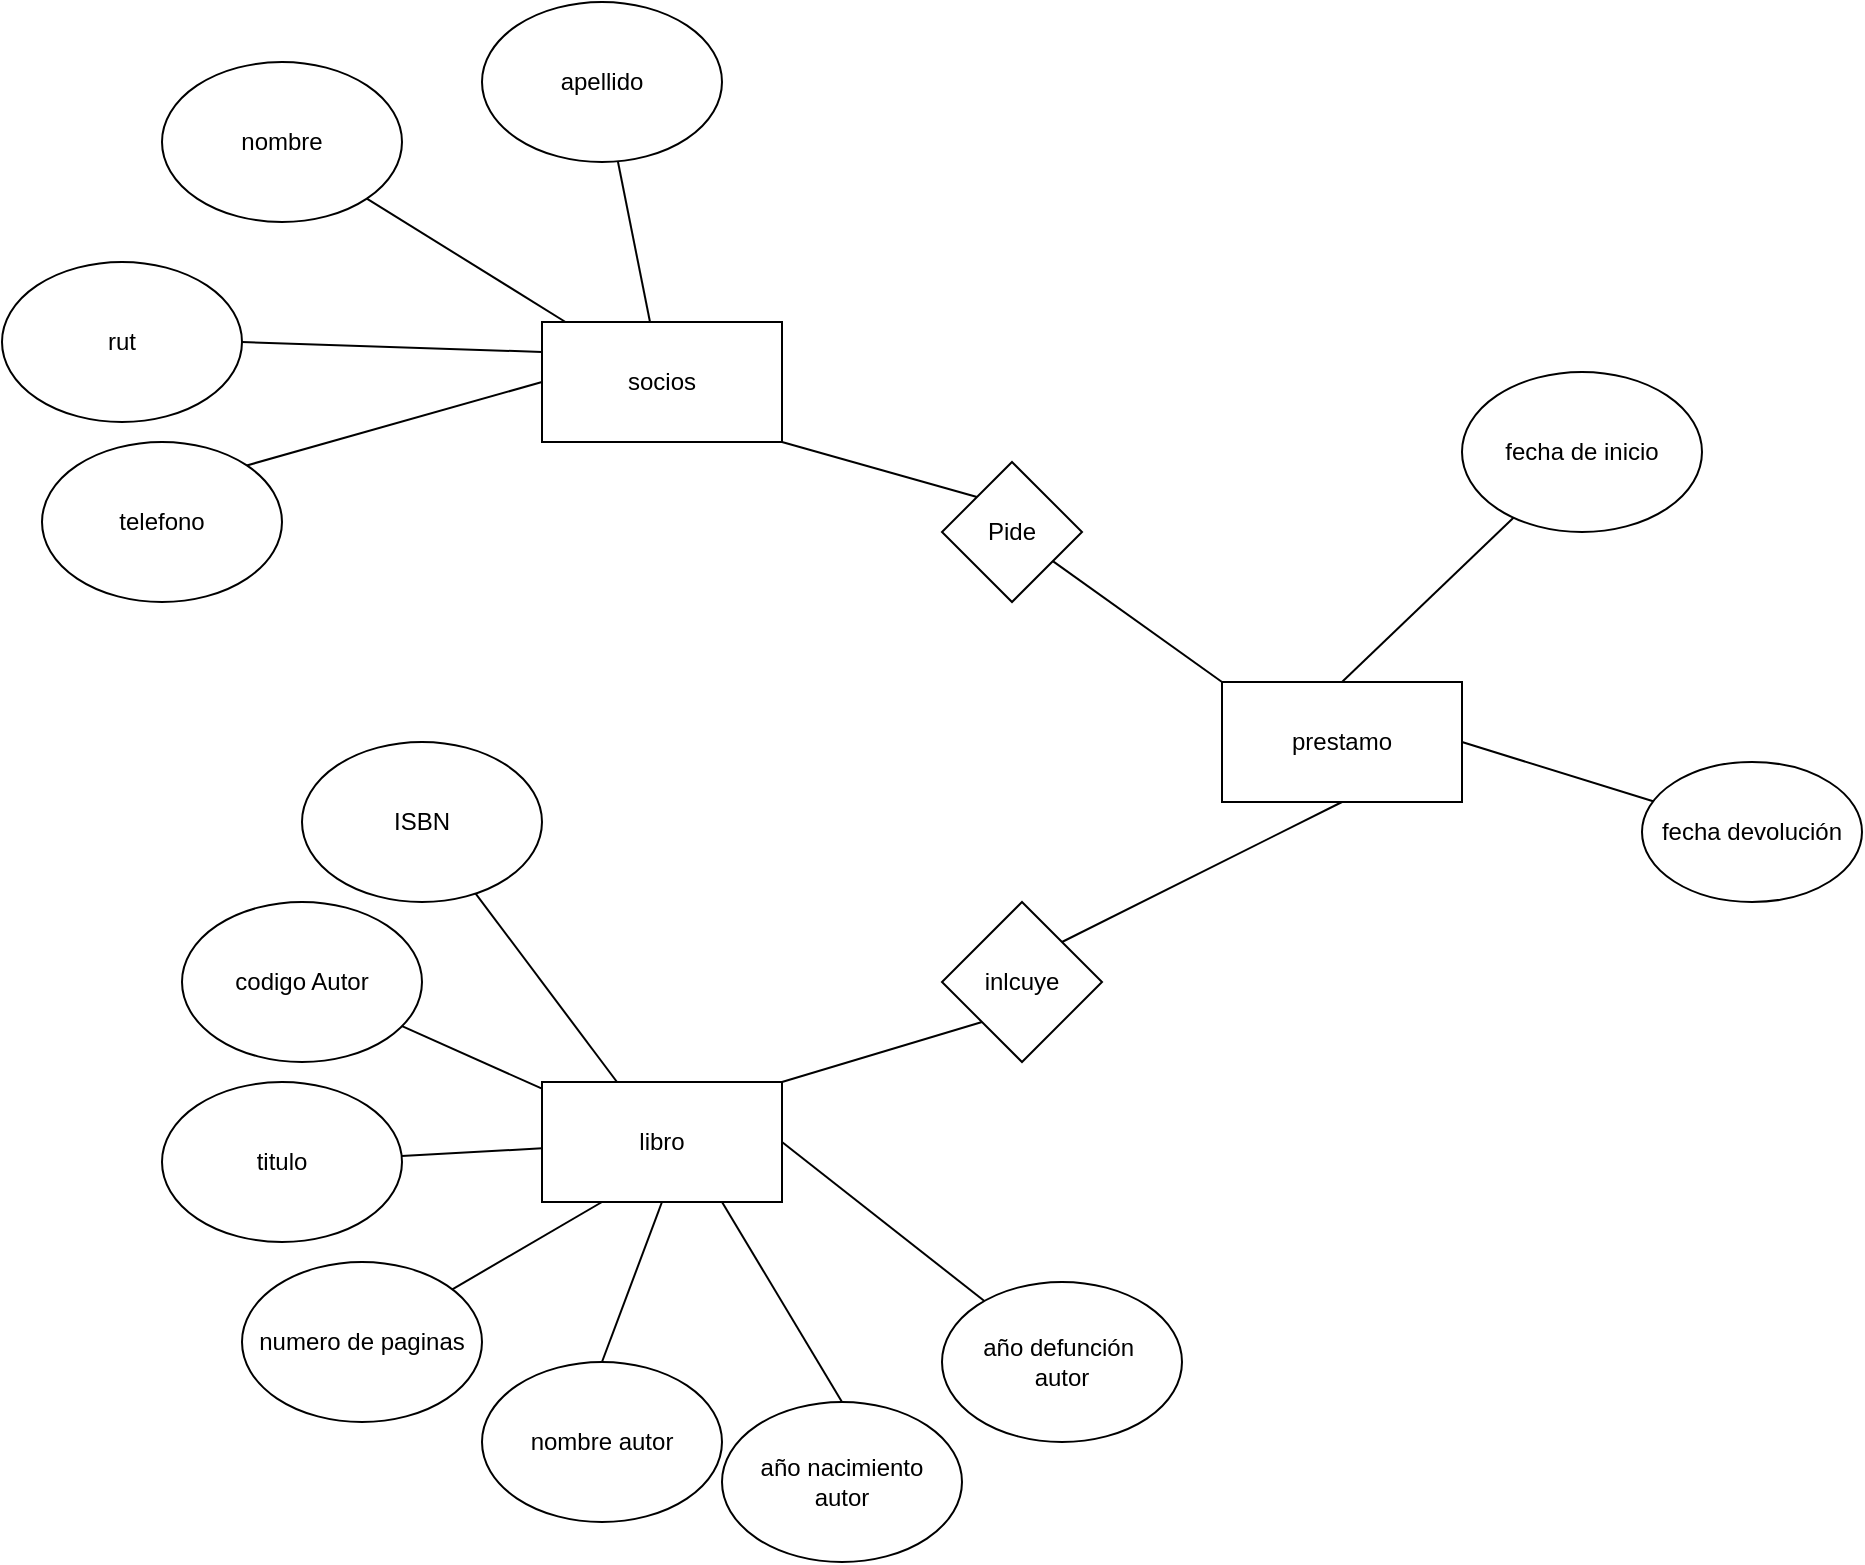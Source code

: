 <mxfile version="18.2.0" type="github" pages="2">
  <diagram name="Page-1" id="ad52d381-51e7-2e0d-a935-2d0ddd2fd229">
    <mxGraphModel dx="868" dy="1300" grid="1" gridSize="10" guides="1" tooltips="1" connect="1" arrows="1" fold="1" page="1" pageScale="1" pageWidth="1100" pageHeight="850" background="none" math="0" shadow="0">
      <root>
        <mxCell id="0" />
        <mxCell id="1" parent="0" />
        <mxCell id="y0bokvhBfqsvzistaxlt-1" value="socios&lt;br&gt;" style="rounded=0;whiteSpace=wrap;html=1;" vertex="1" parent="1">
          <mxGeometry x="370" y="200" width="120" height="60" as="geometry" />
        </mxCell>
        <mxCell id="y0bokvhBfqsvzistaxlt-2" value="libro" style="rounded=0;whiteSpace=wrap;html=1;" vertex="1" parent="1">
          <mxGeometry x="370" y="580" width="120" height="60" as="geometry" />
        </mxCell>
        <mxCell id="y0bokvhBfqsvzistaxlt-3" value="prestamo" style="rounded=0;whiteSpace=wrap;html=1;" vertex="1" parent="1">
          <mxGeometry x="710" y="380" width="120" height="60" as="geometry" />
        </mxCell>
        <mxCell id="y0bokvhBfqsvzistaxlt-4" value="telefono" style="ellipse;whiteSpace=wrap;html=1;" vertex="1" parent="1">
          <mxGeometry x="120" y="260" width="120" height="80" as="geometry" />
        </mxCell>
        <mxCell id="y0bokvhBfqsvzistaxlt-5" value="rut" style="ellipse;whiteSpace=wrap;html=1;" vertex="1" parent="1">
          <mxGeometry x="100" y="170" width="120" height="80" as="geometry" />
        </mxCell>
        <mxCell id="y0bokvhBfqsvzistaxlt-6" value="codigo Autor" style="ellipse;whiteSpace=wrap;html=1;" vertex="1" parent="1">
          <mxGeometry x="190" y="490" width="120" height="80" as="geometry" />
        </mxCell>
        <mxCell id="y0bokvhBfqsvzistaxlt-7" value="ISBN" style="ellipse;whiteSpace=wrap;html=1;" vertex="1" parent="1">
          <mxGeometry x="250" y="410" width="120" height="80" as="geometry" />
        </mxCell>
        <mxCell id="y0bokvhBfqsvzistaxlt-8" value="apellido" style="ellipse;whiteSpace=wrap;html=1;" vertex="1" parent="1">
          <mxGeometry x="340" y="40" width="120" height="80" as="geometry" />
        </mxCell>
        <mxCell id="y0bokvhBfqsvzistaxlt-9" value="nombre" style="ellipse;whiteSpace=wrap;html=1;" vertex="1" parent="1">
          <mxGeometry x="180" y="70" width="120" height="80" as="geometry" />
        </mxCell>
        <mxCell id="y0bokvhBfqsvzistaxlt-10" value="titulo" style="ellipse;whiteSpace=wrap;html=1;" vertex="1" parent="1">
          <mxGeometry x="180" y="580" width="120" height="80" as="geometry" />
        </mxCell>
        <mxCell id="y0bokvhBfqsvzistaxlt-11" value="numero de paginas" style="ellipse;whiteSpace=wrap;html=1;" vertex="1" parent="1">
          <mxGeometry x="220" y="670" width="120" height="80" as="geometry" />
        </mxCell>
        <mxCell id="y0bokvhBfqsvzistaxlt-12" value="nombre autor" style="ellipse;whiteSpace=wrap;html=1;" vertex="1" parent="1">
          <mxGeometry x="340" y="720" width="120" height="80" as="geometry" />
        </mxCell>
        <mxCell id="y0bokvhBfqsvzistaxlt-13" value="año nacimiento &lt;br&gt;autor" style="ellipse;whiteSpace=wrap;html=1;" vertex="1" parent="1">
          <mxGeometry x="460" y="740" width="120" height="80" as="geometry" />
        </mxCell>
        <mxCell id="y0bokvhBfqsvzistaxlt-14" value="año defunción&amp;nbsp;&lt;br&gt;autor" style="ellipse;whiteSpace=wrap;html=1;" vertex="1" parent="1">
          <mxGeometry x="570" y="680" width="120" height="80" as="geometry" />
        </mxCell>
        <mxCell id="y0bokvhBfqsvzistaxlt-15" value="" style="endArrow=none;html=1;rounded=0;exitX=1;exitY=0;exitDx=0;exitDy=0;entryX=0;entryY=0.5;entryDx=0;entryDy=0;" edge="1" parent="1" source="y0bokvhBfqsvzistaxlt-4" target="y0bokvhBfqsvzistaxlt-1">
          <mxGeometry width="50" height="50" relative="1" as="geometry">
            <mxPoint x="330" y="230" as="sourcePoint" />
            <mxPoint x="380" y="180" as="targetPoint" />
          </mxGeometry>
        </mxCell>
        <mxCell id="y0bokvhBfqsvzistaxlt-16" value="" style="endArrow=none;html=1;rounded=0;entryX=0;entryY=0.25;entryDx=0;entryDy=0;exitX=1;exitY=0.5;exitDx=0;exitDy=0;" edge="1" parent="1" source="y0bokvhBfqsvzistaxlt-5" target="y0bokvhBfqsvzistaxlt-1">
          <mxGeometry width="50" height="50" relative="1" as="geometry">
            <mxPoint x="260" y="240" as="sourcePoint" />
            <mxPoint x="310" y="190" as="targetPoint" />
          </mxGeometry>
        </mxCell>
        <mxCell id="y0bokvhBfqsvzistaxlt-17" value="" style="endArrow=none;html=1;rounded=0;entryX=1;entryY=1;entryDx=0;entryDy=0;" edge="1" parent="1" source="y0bokvhBfqsvzistaxlt-1" target="y0bokvhBfqsvzistaxlt-9">
          <mxGeometry width="50" height="50" relative="1" as="geometry">
            <mxPoint x="260" y="240" as="sourcePoint" />
            <mxPoint x="310" y="190" as="targetPoint" />
          </mxGeometry>
        </mxCell>
        <mxCell id="y0bokvhBfqsvzistaxlt-18" value="" style="endArrow=none;html=1;rounded=0;" edge="1" parent="1" source="y0bokvhBfqsvzistaxlt-1" target="y0bokvhBfqsvzistaxlt-8">
          <mxGeometry width="50" height="50" relative="1" as="geometry">
            <mxPoint x="391.729" y="210" as="sourcePoint" />
            <mxPoint x="292.426" y="148.284" as="targetPoint" />
          </mxGeometry>
        </mxCell>
        <mxCell id="y0bokvhBfqsvzistaxlt-19" value="" style="endArrow=none;html=1;rounded=0;" edge="1" parent="1" source="y0bokvhBfqsvzistaxlt-7" target="y0bokvhBfqsvzistaxlt-2">
          <mxGeometry width="50" height="50" relative="1" as="geometry">
            <mxPoint x="330" y="500" as="sourcePoint" />
            <mxPoint x="380" y="450" as="targetPoint" />
          </mxGeometry>
        </mxCell>
        <mxCell id="y0bokvhBfqsvzistaxlt-20" value="" style="endArrow=none;html=1;rounded=0;" edge="1" parent="1" source="y0bokvhBfqsvzistaxlt-6" target="y0bokvhBfqsvzistaxlt-2">
          <mxGeometry width="50" height="50" relative="1" as="geometry">
            <mxPoint x="346.775" y="495.796" as="sourcePoint" />
            <mxPoint x="417.5" y="590" as="targetPoint" />
          </mxGeometry>
        </mxCell>
        <mxCell id="y0bokvhBfqsvzistaxlt-21" value="" style="endArrow=none;html=1;rounded=0;" edge="1" parent="1" source="y0bokvhBfqsvzistaxlt-10" target="y0bokvhBfqsvzistaxlt-2">
          <mxGeometry width="50" height="50" relative="1" as="geometry">
            <mxPoint x="356.775" y="505.796" as="sourcePoint" />
            <mxPoint x="370" y="610" as="targetPoint" />
          </mxGeometry>
        </mxCell>
        <mxCell id="y0bokvhBfqsvzistaxlt-22" value="" style="endArrow=none;html=1;rounded=0;entryX=0.25;entryY=1;entryDx=0;entryDy=0;" edge="1" parent="1" source="y0bokvhBfqsvzistaxlt-11" target="y0bokvhBfqsvzistaxlt-2">
          <mxGeometry width="50" height="50" relative="1" as="geometry">
            <mxPoint x="366.775" y="515.796" as="sourcePoint" />
            <mxPoint x="437.5" y="610" as="targetPoint" />
          </mxGeometry>
        </mxCell>
        <mxCell id="y0bokvhBfqsvzistaxlt-23" value="" style="endArrow=none;html=1;rounded=0;exitX=0.5;exitY=0;exitDx=0;exitDy=0;entryX=0.5;entryY=1;entryDx=0;entryDy=0;" edge="1" parent="1" source="y0bokvhBfqsvzistaxlt-12" target="y0bokvhBfqsvzistaxlt-2">
          <mxGeometry width="50" height="50" relative="1" as="geometry">
            <mxPoint x="376.775" y="525.796" as="sourcePoint" />
            <mxPoint x="447.5" y="620" as="targetPoint" />
          </mxGeometry>
        </mxCell>
        <mxCell id="y0bokvhBfqsvzistaxlt-24" value="" style="endArrow=none;html=1;rounded=0;exitX=0.5;exitY=0;exitDx=0;exitDy=0;entryX=0.75;entryY=1;entryDx=0;entryDy=0;" edge="1" parent="1" source="y0bokvhBfqsvzistaxlt-13" target="y0bokvhBfqsvzistaxlt-2">
          <mxGeometry width="50" height="50" relative="1" as="geometry">
            <mxPoint x="386.775" y="535.796" as="sourcePoint" />
            <mxPoint x="457.5" y="630" as="targetPoint" />
          </mxGeometry>
        </mxCell>
        <mxCell id="y0bokvhBfqsvzistaxlt-25" value="" style="endArrow=none;html=1;rounded=0;entryX=1;entryY=0.5;entryDx=0;entryDy=0;" edge="1" parent="1" source="y0bokvhBfqsvzistaxlt-14" target="y0bokvhBfqsvzistaxlt-2">
          <mxGeometry width="50" height="50" relative="1" as="geometry">
            <mxPoint x="530" y="750" as="sourcePoint" />
            <mxPoint x="470" y="650" as="targetPoint" />
          </mxGeometry>
        </mxCell>
        <mxCell id="y0bokvhBfqsvzistaxlt-26" value="fecha de inicio" style="ellipse;whiteSpace=wrap;html=1;" vertex="1" parent="1">
          <mxGeometry x="830" y="225" width="120" height="80" as="geometry" />
        </mxCell>
        <mxCell id="y0bokvhBfqsvzistaxlt-27" value="" style="endArrow=none;html=1;rounded=0;entryX=0.5;entryY=0;entryDx=0;entryDy=0;" edge="1" parent="1" source="y0bokvhBfqsvzistaxlt-26" target="y0bokvhBfqsvzistaxlt-3">
          <mxGeometry width="50" height="50" relative="1" as="geometry">
            <mxPoint x="790" y="295" as="sourcePoint" />
            <mxPoint x="750" y="155" as="targetPoint" />
          </mxGeometry>
        </mxCell>
        <mxCell id="y0bokvhBfqsvzistaxlt-28" value="fecha devolución" style="ellipse;whiteSpace=wrap;html=1;" vertex="1" parent="1">
          <mxGeometry x="920" y="420" width="110" height="70" as="geometry" />
        </mxCell>
        <mxCell id="y0bokvhBfqsvzistaxlt-29" value="" style="endArrow=none;html=1;rounded=0;entryX=1;entryY=0.5;entryDx=0;entryDy=0;" edge="1" parent="1" source="y0bokvhBfqsvzistaxlt-28" target="y0bokvhBfqsvzistaxlt-3">
          <mxGeometry width="50" height="50" relative="1" as="geometry">
            <mxPoint x="880" y="490" as="sourcePoint" />
            <mxPoint x="810" y="380" as="targetPoint" />
          </mxGeometry>
        </mxCell>
        <mxCell id="y0bokvhBfqsvzistaxlt-30" value="Pide" style="rhombus;whiteSpace=wrap;html=1;" vertex="1" parent="1">
          <mxGeometry x="570" y="270" width="70" height="70" as="geometry" />
        </mxCell>
        <mxCell id="y0bokvhBfqsvzistaxlt-31" value="" style="endArrow=none;html=1;rounded=0;entryX=1;entryY=1;entryDx=0;entryDy=0;exitX=0;exitY=0;exitDx=0;exitDy=0;" edge="1" parent="1" source="y0bokvhBfqsvzistaxlt-30" target="y0bokvhBfqsvzistaxlt-1">
          <mxGeometry width="50" height="50" relative="1" as="geometry">
            <mxPoint x="935.565" y="449.658" as="sourcePoint" />
            <mxPoint x="840" y="420" as="targetPoint" />
          </mxGeometry>
        </mxCell>
        <mxCell id="y0bokvhBfqsvzistaxlt-32" value="" style="endArrow=none;html=1;rounded=0;exitX=0;exitY=0;exitDx=0;exitDy=0;" edge="1" parent="1" source="y0bokvhBfqsvzistaxlt-3" target="y0bokvhBfqsvzistaxlt-30">
          <mxGeometry width="50" height="50" relative="1" as="geometry">
            <mxPoint x="945.565" y="459.658" as="sourcePoint" />
            <mxPoint x="850" y="430" as="targetPoint" />
          </mxGeometry>
        </mxCell>
        <mxCell id="y0bokvhBfqsvzistaxlt-33" value="inlcuye" style="rhombus;whiteSpace=wrap;html=1;" vertex="1" parent="1">
          <mxGeometry x="570" y="490" width="80" height="80" as="geometry" />
        </mxCell>
        <mxCell id="y0bokvhBfqsvzistaxlt-35" value="" style="endArrow=none;html=1;rounded=0;entryX=1;entryY=0;entryDx=0;entryDy=0;exitX=0;exitY=1;exitDx=0;exitDy=0;" edge="1" parent="1" source="y0bokvhBfqsvzistaxlt-33" target="y0bokvhBfqsvzistaxlt-2">
          <mxGeometry width="50" height="50" relative="1" as="geometry">
            <mxPoint x="955.565" y="469.658" as="sourcePoint" />
            <mxPoint x="860" y="440" as="targetPoint" />
          </mxGeometry>
        </mxCell>
        <mxCell id="y0bokvhBfqsvzistaxlt-36" value="" style="endArrow=none;html=1;rounded=0;entryX=0.5;entryY=1;entryDx=0;entryDy=0;exitX=1;exitY=0;exitDx=0;exitDy=0;" edge="1" parent="1" source="y0bokvhBfqsvzistaxlt-33" target="y0bokvhBfqsvzistaxlt-3">
          <mxGeometry width="50" height="50" relative="1" as="geometry">
            <mxPoint x="965.565" y="479.658" as="sourcePoint" />
            <mxPoint x="870" y="450" as="targetPoint" />
          </mxGeometry>
        </mxCell>
      </root>
    </mxGraphModel>
  </diagram>
  <diagram id="V5I39HcXVnxWaHtBo01-" name="Page-2">
    <mxGraphModel dx="620" dy="929" grid="1" gridSize="10" guides="1" tooltips="1" connect="1" arrows="1" fold="1" page="1" pageScale="1" pageWidth="827" pageHeight="1169" math="0" shadow="0">
      <root>
        <mxCell id="0" />
        <mxCell id="1" parent="0" />
        <mxCell id="B-OHaxMBSyAHYcLfdSVj-1" value="socio" style="swimlane;fontStyle=0;childLayout=stackLayout;horizontal=1;startSize=30;horizontalStack=0;resizeParent=1;resizeParentMax=0;resizeLast=0;collapsible=1;marginBottom=0;" vertex="1" parent="1">
          <mxGeometry x="160" y="270" width="140" height="180" as="geometry" />
        </mxCell>
        <mxCell id="B-OHaxMBSyAHYcLfdSVj-2" value="rut_socio" style="text;strokeColor=none;fillColor=none;align=left;verticalAlign=middle;spacingLeft=4;spacingRight=4;overflow=hidden;points=[[0,0.5],[1,0.5]];portConstraint=eastwest;rotatable=0;" vertex="1" parent="B-OHaxMBSyAHYcLfdSVj-1">
          <mxGeometry y="30" width="140" height="30" as="geometry" />
        </mxCell>
        <mxCell id="B-OHaxMBSyAHYcLfdSVj-3" value="nombre_socio" style="text;strokeColor=none;fillColor=none;align=left;verticalAlign=middle;spacingLeft=4;spacingRight=4;overflow=hidden;points=[[0,0.5],[1,0.5]];portConstraint=eastwest;rotatable=0;" vertex="1" parent="B-OHaxMBSyAHYcLfdSVj-1">
          <mxGeometry y="60" width="140" height="30" as="geometry" />
        </mxCell>
        <mxCell id="B-OHaxMBSyAHYcLfdSVj-7" value="apellido_socio" style="text;strokeColor=none;fillColor=none;align=left;verticalAlign=middle;spacingLeft=4;spacingRight=4;overflow=hidden;points=[[0,0.5],[1,0.5]];portConstraint=eastwest;rotatable=0;" vertex="1" parent="B-OHaxMBSyAHYcLfdSVj-1">
          <mxGeometry y="90" width="140" height="30" as="geometry" />
        </mxCell>
        <mxCell id="B-OHaxMBSyAHYcLfdSVj-9" value="direccion_socio" style="text;strokeColor=none;fillColor=none;align=left;verticalAlign=middle;spacingLeft=4;spacingRight=4;overflow=hidden;points=[[0,0.5],[1,0.5]];portConstraint=eastwest;rotatable=0;" vertex="1" parent="B-OHaxMBSyAHYcLfdSVj-1">
          <mxGeometry y="120" width="140" height="30" as="geometry" />
        </mxCell>
        <mxCell id="B-OHaxMBSyAHYcLfdSVj-4" value="telefono_socio" style="text;strokeColor=none;fillColor=none;align=left;verticalAlign=middle;spacingLeft=4;spacingRight=4;overflow=hidden;points=[[0,0.5],[1,0.5]];portConstraint=eastwest;rotatable=0;" vertex="1" parent="B-OHaxMBSyAHYcLfdSVj-1">
          <mxGeometry y="150" width="140" height="30" as="geometry" />
        </mxCell>
        <mxCell id="B-OHaxMBSyAHYcLfdSVj-10" value="prestamo" style="swimlane;fontStyle=0;childLayout=stackLayout;horizontal=1;startSize=30;horizontalStack=0;resizeParent=1;resizeParentMax=0;resizeLast=0;collapsible=1;marginBottom=0;" vertex="1" parent="1">
          <mxGeometry x="160" y="30" width="140" height="180" as="geometry" />
        </mxCell>
        <mxCell id="B-OHaxMBSyAHYcLfdSVj-11" value="id_prestamos" style="text;strokeColor=none;fillColor=none;align=left;verticalAlign=middle;spacingLeft=4;spacingRight=4;overflow=hidden;points=[[0,0.5],[1,0.5]];portConstraint=eastwest;rotatable=0;" vertex="1" parent="B-OHaxMBSyAHYcLfdSVj-10">
          <mxGeometry y="30" width="140" height="30" as="geometry" />
        </mxCell>
        <mxCell id="B-OHaxMBSyAHYcLfdSVj-12" value="fecha_prestamos" style="text;strokeColor=none;fillColor=none;align=left;verticalAlign=middle;spacingLeft=4;spacingRight=4;overflow=hidden;points=[[0,0.5],[1,0.5]];portConstraint=eastwest;rotatable=0;" vertex="1" parent="B-OHaxMBSyAHYcLfdSVj-10">
          <mxGeometry y="60" width="140" height="30" as="geometry" />
        </mxCell>
        <mxCell id="B-OHaxMBSyAHYcLfdSVj-13" value="fecha_devolucion" style="text;strokeColor=none;fillColor=none;align=left;verticalAlign=middle;spacingLeft=4;spacingRight=4;overflow=hidden;points=[[0,0.5],[1,0.5]];portConstraint=eastwest;rotatable=0;" vertex="1" parent="B-OHaxMBSyAHYcLfdSVj-10">
          <mxGeometry y="90" width="140" height="30" as="geometry" />
        </mxCell>
        <mxCell id="B-OHaxMBSyAHYcLfdSVj-14" value="rut_socio" style="text;strokeColor=none;fillColor=none;align=left;verticalAlign=middle;spacingLeft=4;spacingRight=4;overflow=hidden;points=[[0,0.5],[1,0.5]];portConstraint=eastwest;rotatable=0;" vertex="1" parent="B-OHaxMBSyAHYcLfdSVj-10">
          <mxGeometry y="120" width="140" height="30" as="geometry" />
        </mxCell>
        <mxCell id="B-OHaxMBSyAHYcLfdSVj-15" value="isbn_libro" style="text;strokeColor=none;fillColor=none;align=left;verticalAlign=middle;spacingLeft=4;spacingRight=4;overflow=hidden;points=[[0,0.5],[1,0.5]];portConstraint=eastwest;rotatable=0;" vertex="1" parent="B-OHaxMBSyAHYcLfdSVj-10">
          <mxGeometry y="150" width="140" height="30" as="geometry" />
        </mxCell>
        <mxCell id="B-OHaxMBSyAHYcLfdSVj-35" style="edgeStyle=orthogonalEdgeStyle;rounded=0;orthogonalLoop=1;jettySize=auto;html=1;" edge="1" parent="1" source="B-OHaxMBSyAHYcLfdSVj-16" target="B-OHaxMBSyAHYcLfdSVj-24">
          <mxGeometry relative="1" as="geometry" />
        </mxCell>
        <mxCell id="B-OHaxMBSyAHYcLfdSVj-16" value="libro" style="swimlane;fontStyle=0;childLayout=stackLayout;horizontal=1;startSize=30;horizontalStack=0;resizeParent=1;resizeParentMax=0;resizeLast=0;collapsible=1;marginBottom=0;" vertex="1" parent="1">
          <mxGeometry x="370" y="30" width="140" height="120" as="geometry" />
        </mxCell>
        <mxCell id="B-OHaxMBSyAHYcLfdSVj-17" value="isbn_libro" style="text;strokeColor=none;fillColor=none;align=left;verticalAlign=middle;spacingLeft=4;spacingRight=4;overflow=hidden;points=[[0,0.5],[1,0.5]];portConstraint=eastwest;rotatable=0;" vertex="1" parent="B-OHaxMBSyAHYcLfdSVj-16">
          <mxGeometry y="30" width="140" height="30" as="geometry" />
        </mxCell>
        <mxCell id="B-OHaxMBSyAHYcLfdSVj-18" value="titulo_libro" style="text;strokeColor=none;fillColor=none;align=left;verticalAlign=middle;spacingLeft=4;spacingRight=4;overflow=hidden;points=[[0,0.5],[1,0.5]];portConstraint=eastwest;rotatable=0;" vertex="1" parent="B-OHaxMBSyAHYcLfdSVj-16">
          <mxGeometry y="60" width="140" height="30" as="geometry" />
        </mxCell>
        <mxCell id="B-OHaxMBSyAHYcLfdSVj-19" value="paginas_libro" style="text;strokeColor=none;fillColor=none;align=left;verticalAlign=middle;spacingLeft=4;spacingRight=4;overflow=hidden;points=[[0,0.5],[1,0.5]];portConstraint=eastwest;rotatable=0;" vertex="1" parent="B-OHaxMBSyAHYcLfdSVj-16">
          <mxGeometry y="90" width="140" height="30" as="geometry" />
        </mxCell>
        <mxCell id="B-OHaxMBSyAHYcLfdSVj-22" value="" style="endArrow=classic;html=1;rounded=0;exitX=0.5;exitY=0;exitDx=0;exitDy=0;" edge="1" parent="1" source="B-OHaxMBSyAHYcLfdSVj-1" target="B-OHaxMBSyAHYcLfdSVj-15">
          <mxGeometry width="50" height="50" relative="1" as="geometry">
            <mxPoint x="330" y="360" as="sourcePoint" />
            <mxPoint x="380" y="310" as="targetPoint" />
          </mxGeometry>
        </mxCell>
        <mxCell id="B-OHaxMBSyAHYcLfdSVj-24" value="libro_autor" style="swimlane;fontStyle=0;childLayout=stackLayout;horizontal=1;startSize=30;horizontalStack=0;resizeParent=1;resizeParentMax=0;resizeLast=0;collapsible=1;marginBottom=0;" vertex="1" parent="1">
          <mxGeometry x="370" y="350" width="140" height="120" as="geometry" />
        </mxCell>
        <mxCell id="B-OHaxMBSyAHYcLfdSVj-25" value="isbn_libro" style="text;strokeColor=none;fillColor=none;align=left;verticalAlign=middle;spacingLeft=4;spacingRight=4;overflow=hidden;points=[[0,0.5],[1,0.5]];portConstraint=eastwest;rotatable=0;" vertex="1" parent="B-OHaxMBSyAHYcLfdSVj-24">
          <mxGeometry y="30" width="140" height="30" as="geometry" />
        </mxCell>
        <mxCell id="B-OHaxMBSyAHYcLfdSVj-26" value="codigo_autor" style="text;strokeColor=none;fillColor=none;align=left;verticalAlign=middle;spacingLeft=4;spacingRight=4;overflow=hidden;points=[[0,0.5],[1,0.5]];portConstraint=eastwest;rotatable=0;" vertex="1" parent="B-OHaxMBSyAHYcLfdSVj-24">
          <mxGeometry y="60" width="140" height="30" as="geometry" />
        </mxCell>
        <mxCell id="B-OHaxMBSyAHYcLfdSVj-27" value="tipo_autor" style="text;strokeColor=none;fillColor=none;align=left;verticalAlign=middle;spacingLeft=4;spacingRight=4;overflow=hidden;points=[[0,0.5],[1,0.5]];portConstraint=eastwest;rotatable=0;" vertex="1" parent="B-OHaxMBSyAHYcLfdSVj-24">
          <mxGeometry y="90" width="140" height="30" as="geometry" />
        </mxCell>
        <mxCell id="B-OHaxMBSyAHYcLfdSVj-28" value="autor" style="swimlane;fontStyle=0;childLayout=stackLayout;horizontal=1;startSize=30;horizontalStack=0;resizeParent=1;resizeParentMax=0;resizeLast=0;collapsible=1;marginBottom=0;" vertex="1" parent="1">
          <mxGeometry x="650" y="290" width="140" height="180" as="geometry" />
        </mxCell>
        <mxCell id="B-OHaxMBSyAHYcLfdSVj-29" value="codigo_autor" style="text;strokeColor=none;fillColor=none;align=left;verticalAlign=middle;spacingLeft=4;spacingRight=4;overflow=hidden;points=[[0,0.5],[1,0.5]];portConstraint=eastwest;rotatable=0;" vertex="1" parent="B-OHaxMBSyAHYcLfdSVj-28">
          <mxGeometry y="30" width="140" height="30" as="geometry" />
        </mxCell>
        <mxCell id="B-OHaxMBSyAHYcLfdSVj-30" value="nombre_autor" style="text;strokeColor=none;fillColor=none;align=left;verticalAlign=middle;spacingLeft=4;spacingRight=4;overflow=hidden;points=[[0,0.5],[1,0.5]];portConstraint=eastwest;rotatable=0;" vertex="1" parent="B-OHaxMBSyAHYcLfdSVj-28">
          <mxGeometry y="60" width="140" height="30" as="geometry" />
        </mxCell>
        <mxCell id="B-OHaxMBSyAHYcLfdSVj-31" value="apellido_autor" style="text;strokeColor=none;fillColor=none;align=left;verticalAlign=middle;spacingLeft=4;spacingRight=4;overflow=hidden;points=[[0,0.5],[1,0.5]];portConstraint=eastwest;rotatable=0;" vertex="1" parent="B-OHaxMBSyAHYcLfdSVj-28">
          <mxGeometry y="90" width="140" height="30" as="geometry" />
        </mxCell>
        <mxCell id="B-OHaxMBSyAHYcLfdSVj-32" value="fecha_naci_autor" style="text;strokeColor=none;fillColor=none;align=left;verticalAlign=middle;spacingLeft=4;spacingRight=4;overflow=hidden;points=[[0,0.5],[1,0.5]];portConstraint=eastwest;rotatable=0;" vertex="1" parent="B-OHaxMBSyAHYcLfdSVj-28">
          <mxGeometry y="120" width="140" height="30" as="geometry" />
        </mxCell>
        <mxCell id="B-OHaxMBSyAHYcLfdSVj-33" value="fecha_defu_autor" style="text;strokeColor=none;fillColor=none;align=left;verticalAlign=middle;spacingLeft=4;spacingRight=4;overflow=hidden;points=[[0,0.5],[1,0.5]];portConstraint=eastwest;rotatable=0;" vertex="1" parent="B-OHaxMBSyAHYcLfdSVj-28">
          <mxGeometry y="150" width="140" height="30" as="geometry" />
        </mxCell>
        <mxCell id="B-OHaxMBSyAHYcLfdSVj-34" style="edgeStyle=orthogonalEdgeStyle;rounded=0;orthogonalLoop=1;jettySize=auto;html=1;entryX=1;entryY=0.5;entryDx=0;entryDy=0;" edge="1" parent="1" source="B-OHaxMBSyAHYcLfdSVj-17" target="B-OHaxMBSyAHYcLfdSVj-11">
          <mxGeometry relative="1" as="geometry" />
        </mxCell>
        <mxCell id="B-OHaxMBSyAHYcLfdSVj-36" style="edgeStyle=orthogonalEdgeStyle;rounded=0;orthogonalLoop=1;jettySize=auto;html=1;entryX=1;entryY=0.5;entryDx=0;entryDy=0;" edge="1" parent="1" source="B-OHaxMBSyAHYcLfdSVj-31" target="B-OHaxMBSyAHYcLfdSVj-25">
          <mxGeometry relative="1" as="geometry" />
        </mxCell>
      </root>
    </mxGraphModel>
  </diagram>
</mxfile>

